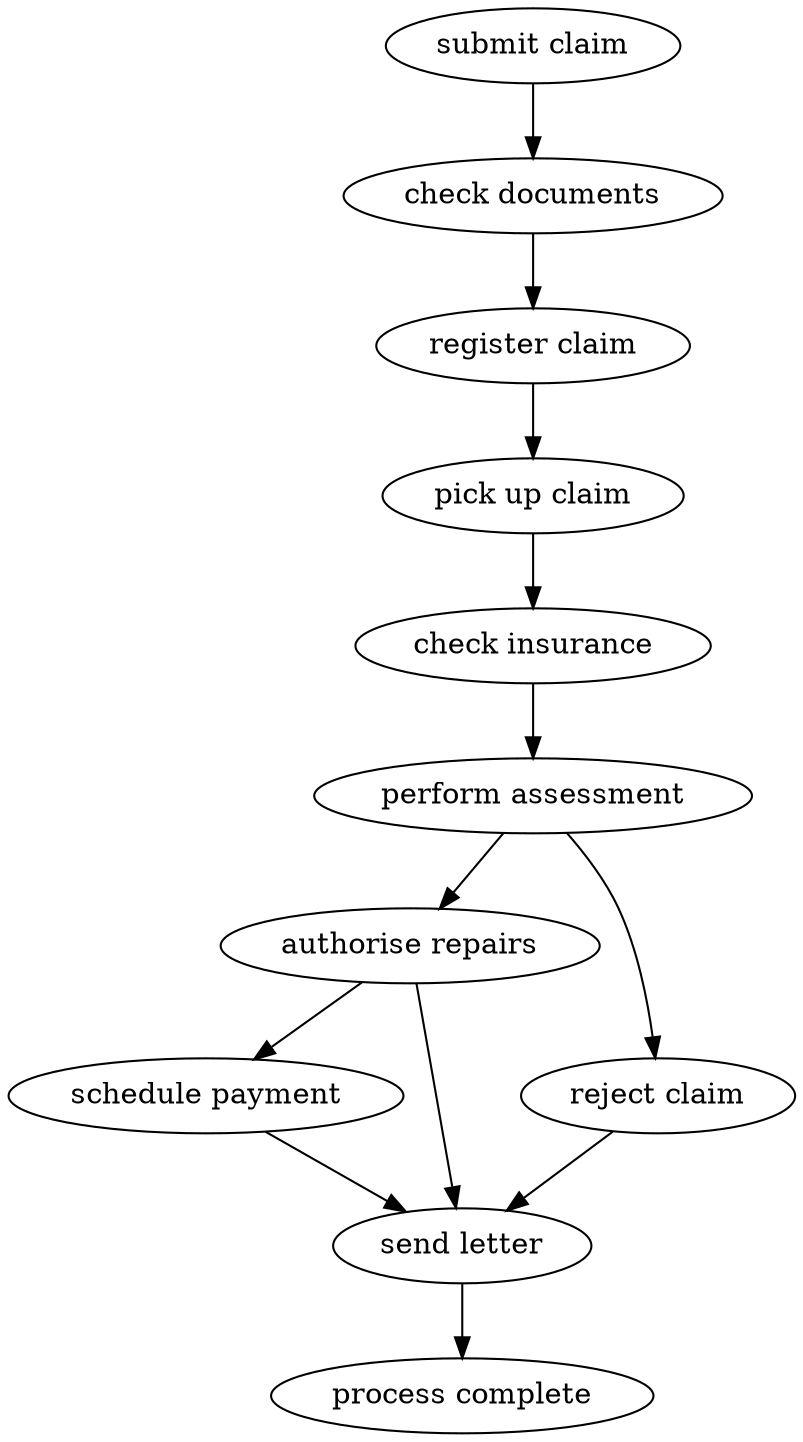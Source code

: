 strict digraph "doc-3.8" {
	graph [name="doc-3.8"];
	"submit claim"	[attrs="{'type': 'Activity', 'label': 'submit claim'}"];
	"check documents"	[attrs="{'type': 'Activity', 'label': 'check documents'}"];
	"submit claim" -> "check documents"	[attrs="{'type': 'flow', 'label': 'flow'}"];
	"register claim"	[attrs="{'type': 'Activity', 'label': 'register claim'}"];
	"check documents" -> "register claim"	[attrs="{'type': 'flow', 'label': 'flow'}"];
	"pick up claim"	[attrs="{'type': 'Activity', 'label': 'pick up claim'}"];
	"register claim" -> "pick up claim"	[attrs="{'type': 'flow', 'label': 'flow'}"];
	"check insurance"	[attrs="{'type': 'Activity', 'label': 'check insurance'}"];
	"pick up claim" -> "check insurance"	[attrs="{'type': 'flow', 'label': 'flow'}"];
	"perform assessment"	[attrs="{'type': 'Activity', 'label': 'perform assessment'}"];
	"check insurance" -> "perform assessment"	[attrs="{'type': 'flow', 'label': 'flow'}"];
	"authorise repairs"	[attrs="{'type': 'Activity', 'label': 'authorise repairs'}"];
	"perform assessment" -> "authorise repairs"	[attrs="{'type': 'flow', 'label': 'flow'}"];
	"reject claim"	[attrs="{'type': 'Activity', 'label': 'reject claim'}"];
	"perform assessment" -> "reject claim"	[attrs="{'type': 'flow', 'label': 'flow'}"];
	"schedule payment"	[attrs="{'type': 'Activity', 'label': 'schedule payment'}"];
	"authorise repairs" -> "schedule payment"	[attrs="{'type': 'flow', 'label': 'flow'}"];
	"send letter"	[attrs="{'type': 'Activity', 'label': 'send letter'}"];
	"authorise repairs" -> "send letter"	[attrs="{'type': 'flow', 'label': 'flow'}"];
	"schedule payment" -> "send letter"	[attrs="{'type': 'flow', 'label': 'flow'}"];
	"reject claim" -> "send letter"	[attrs="{'type': 'flow', 'label': 'flow'}"];
	"process complete"	[attrs="{'type': 'Activity', 'label': 'process complete'}"];
	"send letter" -> "process complete"	[attrs="{'type': 'flow', 'label': 'flow'}"];
}
